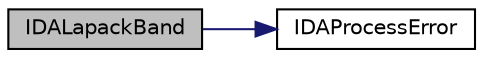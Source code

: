 digraph "IDALapackBand"
{
  edge [fontname="Helvetica",fontsize="10",labelfontname="Helvetica",labelfontsize="10"];
  node [fontname="Helvetica",fontsize="10",shape=record];
  rankdir="LR";
  Node0 [label="IDALapackBand",height=0.2,width=0.4,color="black", fillcolor="grey75", style="filled", fontcolor="black"];
  Node0 -> Node1 [color="midnightblue",fontsize="10",style="solid",fontname="Helvetica"];
  Node1 [label="IDAProcessError",height=0.2,width=0.4,color="black", fillcolor="white", style="filled",URL="$d4/d65/ida_8c.html#a8401cec99cd95b3d7264659b629c9583"];
}
